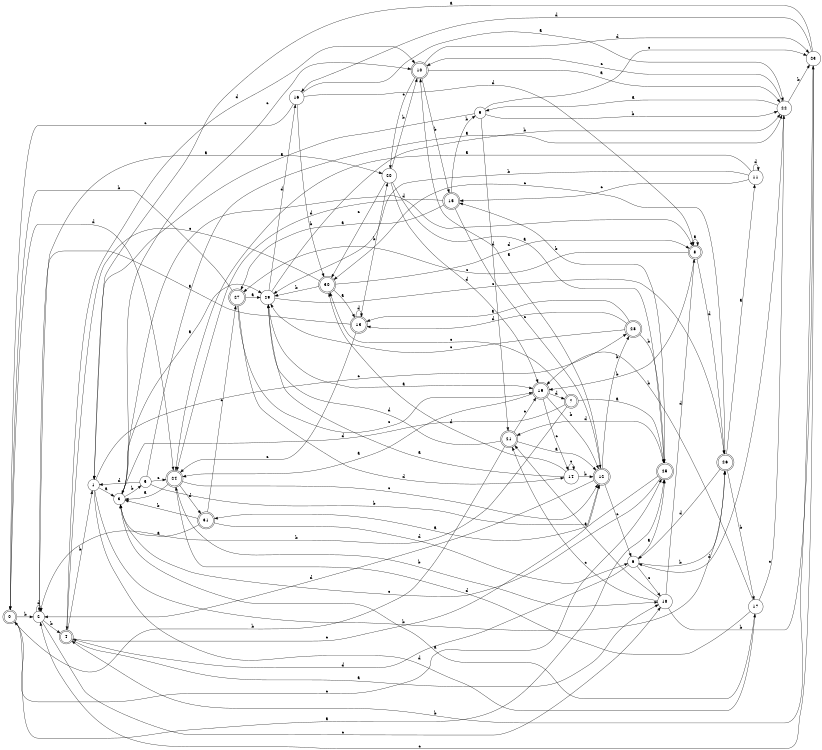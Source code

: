 digraph n26_7 {
__start0 [label="" shape="none"];

rankdir=LR;
size="8,5";

s0 [style="rounded,filled", color="black", fillcolor="white" shape="doublecircle", label="0"];
s1 [style="filled", color="black", fillcolor="white" shape="circle", label="1"];
s2 [style="filled", color="black", fillcolor="white" shape="circle", label="2"];
s3 [style="filled", color="black", fillcolor="white" shape="circle", label="3"];
s4 [style="rounded,filled", color="black", fillcolor="white" shape="doublecircle", label="4"];
s5 [style="filled", color="black", fillcolor="white" shape="circle", label="5"];
s6 [style="filled", color="black", fillcolor="white" shape="circle", label="6"];
s7 [style="rounded,filled", color="black", fillcolor="white" shape="doublecircle", label="7"];
s8 [style="rounded,filled", color="black", fillcolor="white" shape="doublecircle", label="8"];
s9 [style="filled", color="black", fillcolor="white" shape="circle", label="9"];
s10 [style="rounded,filled", color="black", fillcolor="white" shape="doublecircle", label="10"];
s11 [style="filled", color="black", fillcolor="white" shape="circle", label="11"];
s12 [style="rounded,filled", color="black", fillcolor="white" shape="doublecircle", label="12"];
s13 [style="rounded,filled", color="black", fillcolor="white" shape="doublecircle", label="13"];
s14 [style="filled", color="black", fillcolor="white" shape="circle", label="14"];
s15 [style="rounded,filled", color="black", fillcolor="white" shape="doublecircle", label="15"];
s16 [style="filled", color="black", fillcolor="white" shape="circle", label="16"];
s17 [style="filled", color="black", fillcolor="white" shape="circle", label="17"];
s18 [style="filled", color="black", fillcolor="white" shape="circle", label="18"];
s19 [style="rounded,filled", color="black", fillcolor="white" shape="doublecircle", label="19"];
s20 [style="filled", color="black", fillcolor="white" shape="circle", label="20"];
s21 [style="rounded,filled", color="black", fillcolor="white" shape="doublecircle", label="21"];
s22 [style="filled", color="black", fillcolor="white" shape="circle", label="22"];
s23 [style="filled", color="black", fillcolor="white" shape="circle", label="23"];
s24 [style="rounded,filled", color="black", fillcolor="white" shape="doublecircle", label="24"];
s25 [style="rounded,filled", color="black", fillcolor="white" shape="doublecircle", label="25"];
s26 [style="rounded,filled", color="black", fillcolor="white" shape="doublecircle", label="26"];
s27 [style="rounded,filled", color="black", fillcolor="white" shape="doublecircle", label="27"];
s28 [style="rounded,filled", color="black", fillcolor="white" shape="doublecircle", label="28"];
s29 [style="filled", color="black", fillcolor="white" shape="circle", label="29"];
s30 [style="rounded,filled", color="black", fillcolor="white" shape="doublecircle", label="30"];
s31 [style="rounded,filled", color="black", fillcolor="white" shape="doublecircle", label="31"];
s0 -> s25 [label="a"];
s0 -> s2 [label="b"];
s0 -> s25 [label="c"];
s0 -> s24 [label="d"];
s1 -> s3 [label="a"];
s1 -> s26 [label="b"];
s1 -> s28 [label="c"];
s1 -> s17 [label="d"];
s2 -> s20 [label="a"];
s2 -> s4 [label="b"];
s2 -> s18 [label="c"];
s2 -> s2 [label="d"];
s3 -> s29 [label="a"];
s3 -> s5 [label="b"];
s3 -> s10 [label="c"];
s3 -> s8 [label="d"];
s4 -> s18 [label="a"];
s4 -> s1 [label="b"];
s4 -> s12 [label="c"];
s4 -> s10 [label="d"];
s5 -> s22 [label="a"];
s5 -> s12 [label="b"];
s5 -> s24 [label="c"];
s5 -> s1 [label="d"];
s6 -> s25 [label="a"];
s6 -> s26 [label="b"];
s6 -> s18 [label="c"];
s6 -> s4 [label="d"];
s7 -> s25 [label="a"];
s7 -> s2 [label="b"];
s7 -> s30 [label="c"];
s7 -> s3 [label="d"];
s8 -> s8 [label="a"];
s8 -> s19 [label="b"];
s8 -> s27 [label="c"];
s8 -> s26 [label="d"];
s9 -> s1 [label="a"];
s9 -> s22 [label="b"];
s9 -> s23 [label="c"];
s9 -> s21 [label="d"];
s10 -> s22 [label="a"];
s10 -> s15 [label="b"];
s10 -> s20 [label="c"];
s10 -> s23 [label="d"];
s11 -> s24 [label="a"];
s11 -> s29 [label="b"];
s11 -> s15 [label="c"];
s11 -> s11 [label="d"];
s12 -> s10 [label="a"];
s12 -> s28 [label="b"];
s12 -> s6 [label="c"];
s12 -> s2 [label="d"];
s13 -> s2 [label="a"];
s13 -> s20 [label="b"];
s13 -> s24 [label="c"];
s13 -> s13 [label="d"];
s14 -> s29 [label="a"];
s14 -> s12 [label="b"];
s14 -> s14 [label="c"];
s14 -> s30 [label="d"];
s15 -> s27 [label="a"];
s15 -> s9 [label="b"];
s15 -> s12 [label="c"];
s15 -> s24 [label="d"];
s16 -> s22 [label="a"];
s16 -> s30 [label="b"];
s16 -> s0 [label="c"];
s16 -> s8 [label="d"];
s17 -> s3 [label="a"];
s17 -> s19 [label="b"];
s17 -> s22 [label="c"];
s17 -> s24 [label="d"];
s18 -> s21 [label="a"];
s18 -> s23 [label="b"];
s18 -> s21 [label="c"];
s18 -> s8 [label="d"];
s19 -> s24 [label="a"];
s19 -> s12 [label="b"];
s19 -> s14 [label="c"];
s19 -> s7 [label="d"];
s20 -> s25 [label="a"];
s20 -> s10 [label="b"];
s20 -> s30 [label="c"];
s20 -> s19 [label="d"];
s21 -> s12 [label="a"];
s21 -> s0 [label="b"];
s21 -> s19 [label="c"];
s21 -> s29 [label="d"];
s22 -> s9 [label="a"];
s22 -> s23 [label="b"];
s22 -> s10 [label="c"];
s22 -> s6 [label="d"];
s23 -> s1 [label="a"];
s23 -> s4 [label="b"];
s23 -> s2 [label="c"];
s23 -> s16 [label="d"];
s24 -> s3 [label="a"];
s24 -> s18 [label="b"];
s24 -> s12 [label="c"];
s24 -> s31 [label="d"];
s25 -> s31 [label="a"];
s25 -> s15 [label="b"];
s25 -> s3 [label="c"];
s25 -> s21 [label="d"];
s26 -> s11 [label="a"];
s26 -> s17 [label="b"];
s26 -> s30 [label="c"];
s26 -> s6 [label="d"];
s27 -> s29 [label="a"];
s27 -> s0 [label="b"];
s27 -> s19 [label="c"];
s27 -> s14 [label="d"];
s28 -> s13 [label="a"];
s28 -> s25 [label="b"];
s28 -> s29 [label="c"];
s28 -> s13 [label="d"];
s29 -> s19 [label="a"];
s29 -> s22 [label="b"];
s29 -> s26 [label="c"];
s29 -> s16 [label="d"];
s30 -> s13 [label="a"];
s30 -> s29 [label="b"];
s30 -> s4 [label="c"];
s30 -> s8 [label="d"];
s31 -> s3 [label="a"];
s31 -> s3 [label="b"];
s31 -> s27 [label="c"];
s31 -> s6 [label="d"];

}